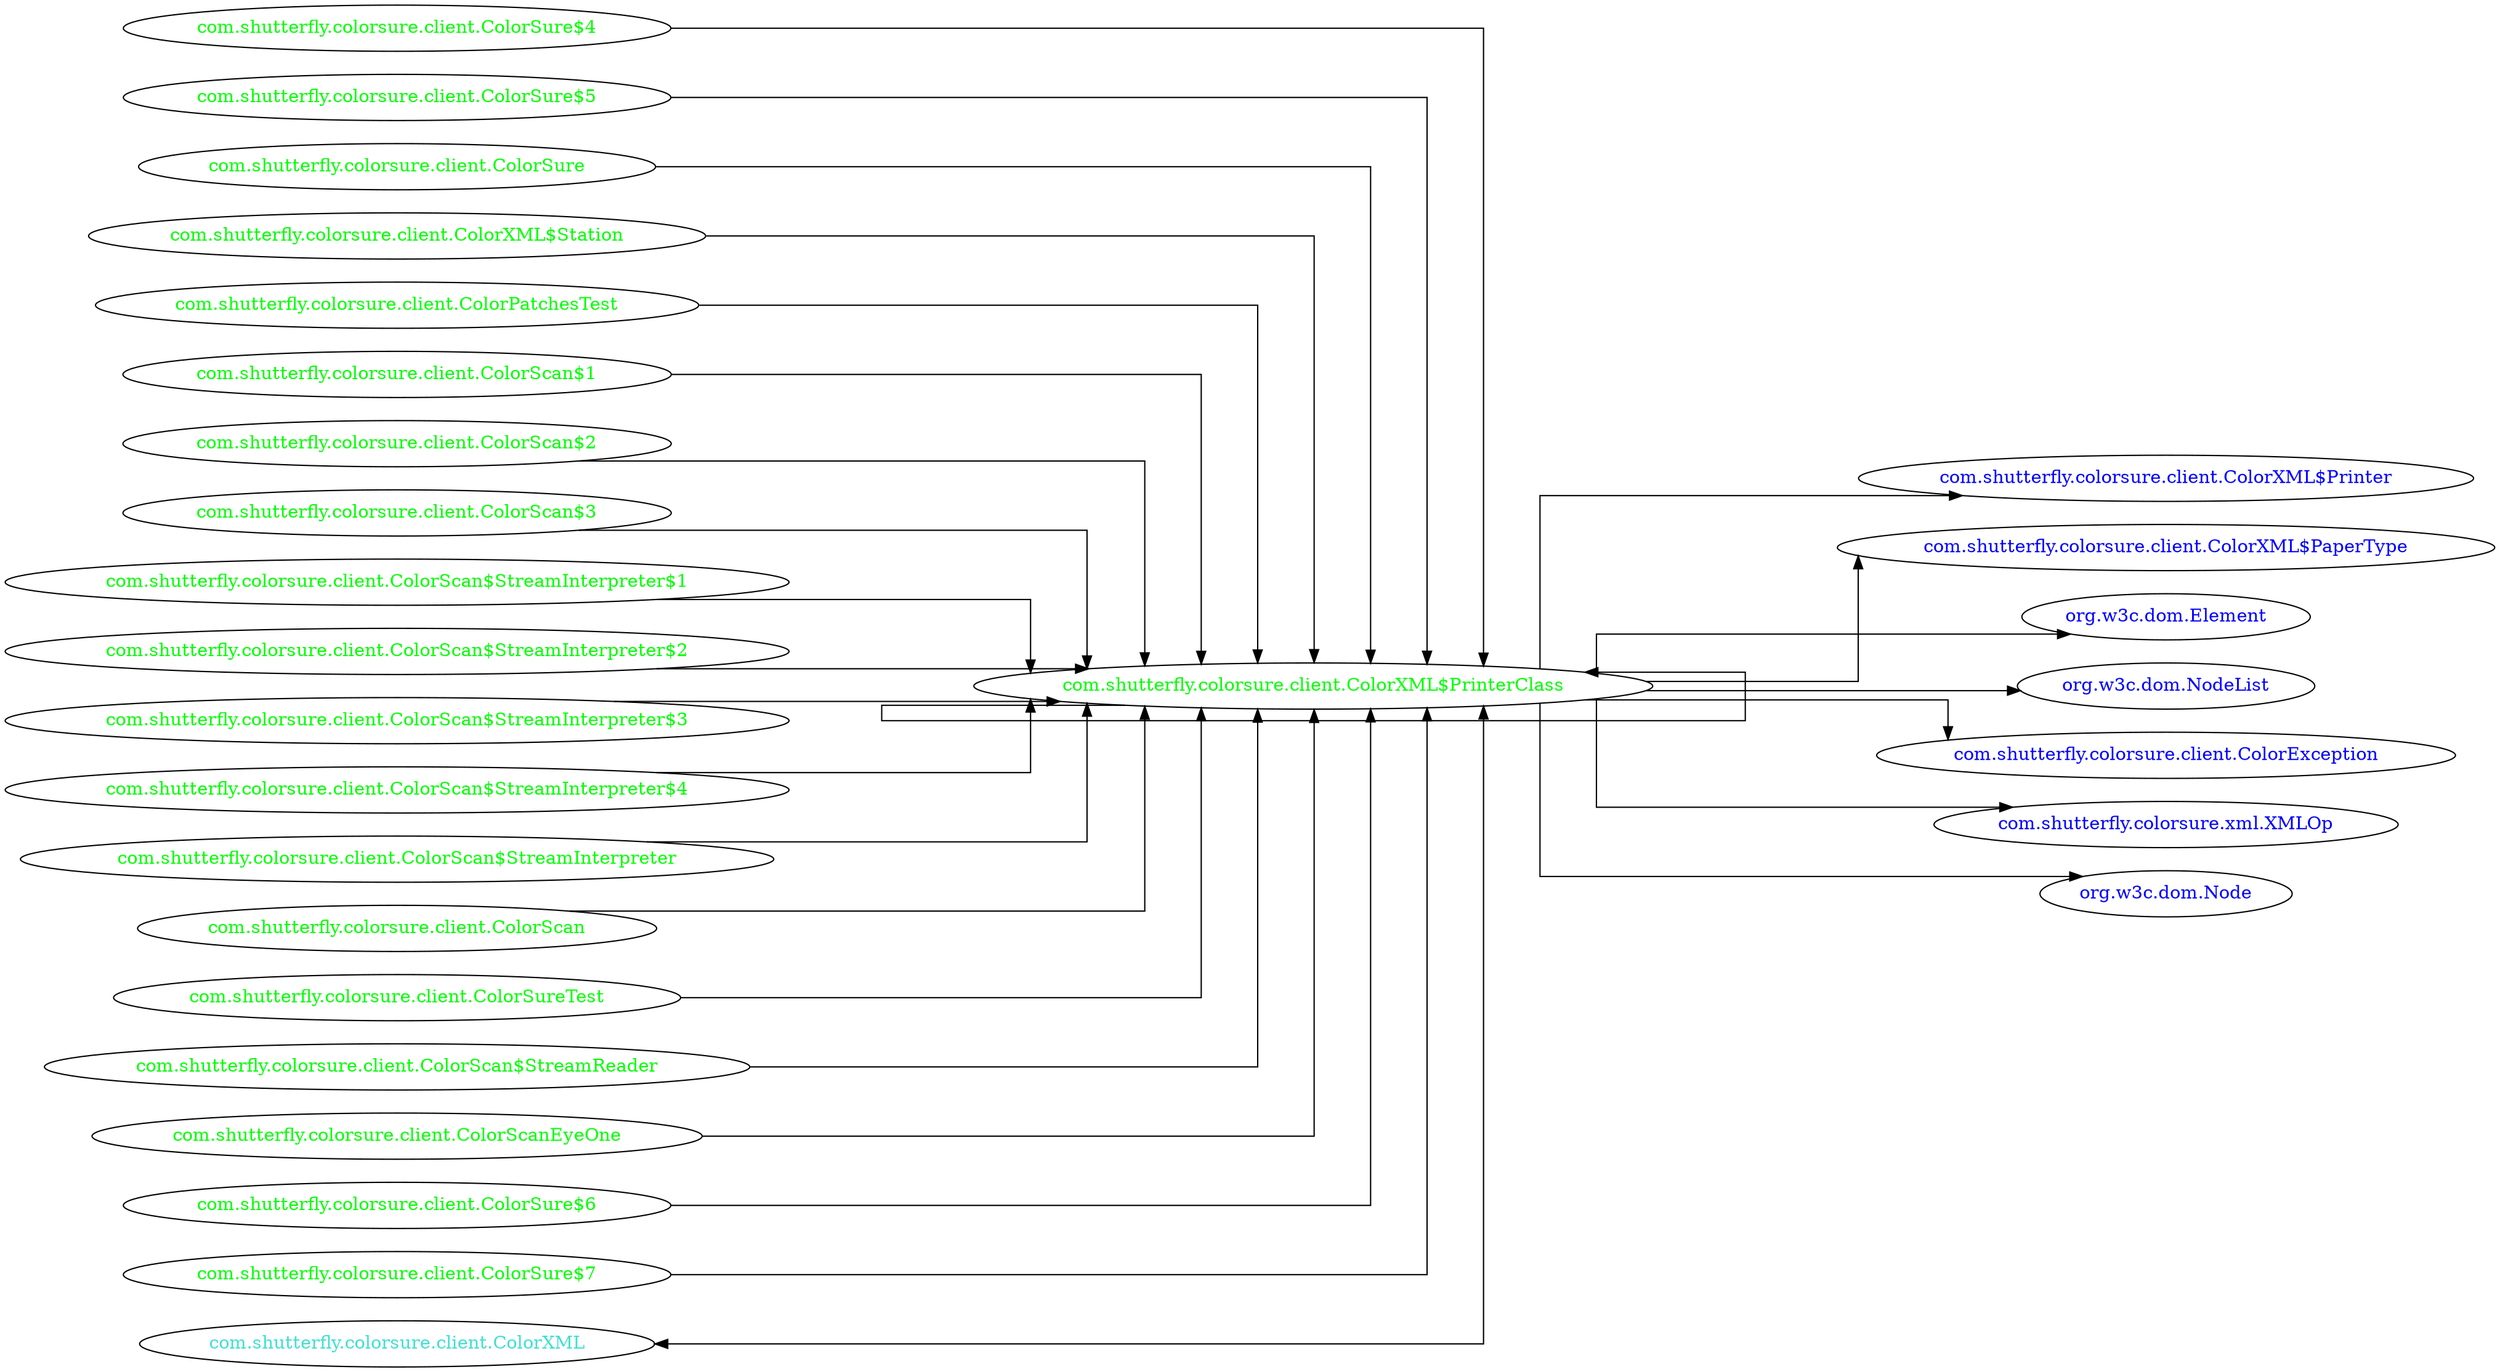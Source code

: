 digraph dependencyGraph {
 concentrate=true;
 ranksep="2.0";
 rankdir="LR"; 
 splines="ortho";
"com.shutterfly.colorsure.client.ColorXML$PrinterClass" [fontcolor="red"];
"com.shutterfly.colorsure.client.ColorXML$Printer" [ fontcolor="blue" ];
"com.shutterfly.colorsure.client.ColorXML$PrinterClass"->"com.shutterfly.colorsure.client.ColorXML$Printer";
"com.shutterfly.colorsure.client.ColorXML$PaperType" [ fontcolor="blue" ];
"com.shutterfly.colorsure.client.ColorXML$PrinterClass"->"com.shutterfly.colorsure.client.ColorXML$PaperType";
"org.w3c.dom.Element" [ fontcolor="blue" ];
"com.shutterfly.colorsure.client.ColorXML$PrinterClass"->"org.w3c.dom.Element";
"org.w3c.dom.NodeList" [ fontcolor="blue" ];
"com.shutterfly.colorsure.client.ColorXML$PrinterClass"->"org.w3c.dom.NodeList";
"com.shutterfly.colorsure.client.ColorException" [ fontcolor="blue" ];
"com.shutterfly.colorsure.client.ColorXML$PrinterClass"->"com.shutterfly.colorsure.client.ColorException";
"com.shutterfly.colorsure.xml.XMLOp" [ fontcolor="blue" ];
"com.shutterfly.colorsure.client.ColorXML$PrinterClass"->"com.shutterfly.colorsure.xml.XMLOp";
"org.w3c.dom.Node" [ fontcolor="blue" ];
"com.shutterfly.colorsure.client.ColorXML$PrinterClass"->"org.w3c.dom.Node";
"com.shutterfly.colorsure.client.ColorSure$4" [ fontcolor="green" ];
"com.shutterfly.colorsure.client.ColorSure$4"->"com.shutterfly.colorsure.client.ColorXML$PrinterClass";
"com.shutterfly.colorsure.client.ColorSure$5" [ fontcolor="green" ];
"com.shutterfly.colorsure.client.ColorSure$5"->"com.shutterfly.colorsure.client.ColorXML$PrinterClass";
"com.shutterfly.colorsure.client.ColorSure" [ fontcolor="green" ];
"com.shutterfly.colorsure.client.ColorSure"->"com.shutterfly.colorsure.client.ColorXML$PrinterClass";
"com.shutterfly.colorsure.client.ColorXML$Station" [ fontcolor="green" ];
"com.shutterfly.colorsure.client.ColorXML$Station"->"com.shutterfly.colorsure.client.ColorXML$PrinterClass";
"com.shutterfly.colorsure.client.ColorPatchesTest" [ fontcolor="green" ];
"com.shutterfly.colorsure.client.ColorPatchesTest"->"com.shutterfly.colorsure.client.ColorXML$PrinterClass";
"com.shutterfly.colorsure.client.ColorScan$1" [ fontcolor="green" ];
"com.shutterfly.colorsure.client.ColorScan$1"->"com.shutterfly.colorsure.client.ColorXML$PrinterClass";
"com.shutterfly.colorsure.client.ColorScan$2" [ fontcolor="green" ];
"com.shutterfly.colorsure.client.ColorScan$2"->"com.shutterfly.colorsure.client.ColorXML$PrinterClass";
"com.shutterfly.colorsure.client.ColorScan$3" [ fontcolor="green" ];
"com.shutterfly.colorsure.client.ColorScan$3"->"com.shutterfly.colorsure.client.ColorXML$PrinterClass";
"com.shutterfly.colorsure.client.ColorScan$StreamInterpreter$1" [ fontcolor="green" ];
"com.shutterfly.colorsure.client.ColorScan$StreamInterpreter$1"->"com.shutterfly.colorsure.client.ColorXML$PrinterClass";
"com.shutterfly.colorsure.client.ColorScan$StreamInterpreter$2" [ fontcolor="green" ];
"com.shutterfly.colorsure.client.ColorScan$StreamInterpreter$2"->"com.shutterfly.colorsure.client.ColorXML$PrinterClass";
"com.shutterfly.colorsure.client.ColorScan$StreamInterpreter$3" [ fontcolor="green" ];
"com.shutterfly.colorsure.client.ColorScan$StreamInterpreter$3"->"com.shutterfly.colorsure.client.ColorXML$PrinterClass";
"com.shutterfly.colorsure.client.ColorScan$StreamInterpreter$4" [ fontcolor="green" ];
"com.shutterfly.colorsure.client.ColorScan$StreamInterpreter$4"->"com.shutterfly.colorsure.client.ColorXML$PrinterClass";
"com.shutterfly.colorsure.client.ColorScan$StreamInterpreter" [ fontcolor="green" ];
"com.shutterfly.colorsure.client.ColorScan$StreamInterpreter"->"com.shutterfly.colorsure.client.ColorXML$PrinterClass";
"com.shutterfly.colorsure.client.ColorScan" [ fontcolor="green" ];
"com.shutterfly.colorsure.client.ColorScan"->"com.shutterfly.colorsure.client.ColorXML$PrinterClass";
"com.shutterfly.colorsure.client.ColorSureTest" [ fontcolor="green" ];
"com.shutterfly.colorsure.client.ColorSureTest"->"com.shutterfly.colorsure.client.ColorXML$PrinterClass";
"com.shutterfly.colorsure.client.ColorScan$StreamReader" [ fontcolor="green" ];
"com.shutterfly.colorsure.client.ColorScan$StreamReader"->"com.shutterfly.colorsure.client.ColorXML$PrinterClass";
"com.shutterfly.colorsure.client.ColorScanEyeOne" [ fontcolor="green" ];
"com.shutterfly.colorsure.client.ColorScanEyeOne"->"com.shutterfly.colorsure.client.ColorXML$PrinterClass";
"com.shutterfly.colorsure.client.ColorSure$6" [ fontcolor="green" ];
"com.shutterfly.colorsure.client.ColorSure$6"->"com.shutterfly.colorsure.client.ColorXML$PrinterClass";
"com.shutterfly.colorsure.client.ColorXML$PrinterClass" [ fontcolor="green" ];
"com.shutterfly.colorsure.client.ColorXML$PrinterClass"->"com.shutterfly.colorsure.client.ColorXML$PrinterClass";
"com.shutterfly.colorsure.client.ColorSure$7" [ fontcolor="green" ];
"com.shutterfly.colorsure.client.ColorSure$7"->"com.shutterfly.colorsure.client.ColorXML$PrinterClass";
"com.shutterfly.colorsure.client.ColorXML" [ fontcolor="turquoise" ];
"com.shutterfly.colorsure.client.ColorXML"->"com.shutterfly.colorsure.client.ColorXML$PrinterClass" [dir=both];
}